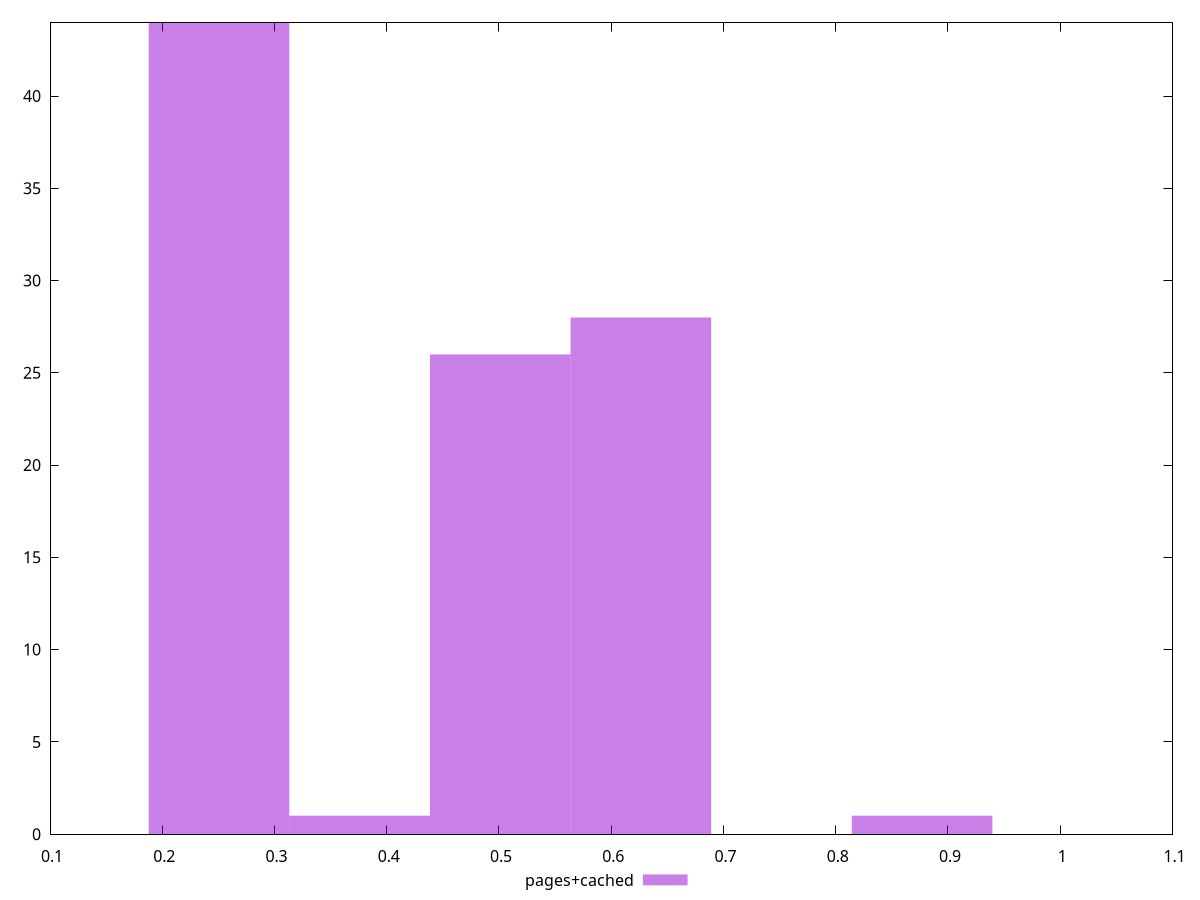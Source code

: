 $_pagesCached <<EOF
0.5010898314979257 26
0.25054491574896287 44
0.6263622893724072 28
0.3758173736234443 1
0.87690720512137 1
EOF
set key outside below
set terminal pngcairo
set output "report_00006_2020-11-02T20-21-41.718Z/cumulative-layout-shift/pages+cached//hist.png"
set yrange [0:44]
set boxwidth 0.12527245787448144
set style fill transparent solid 0.5 noborder
plot $_pagesCached title "pages+cached" with boxes ,